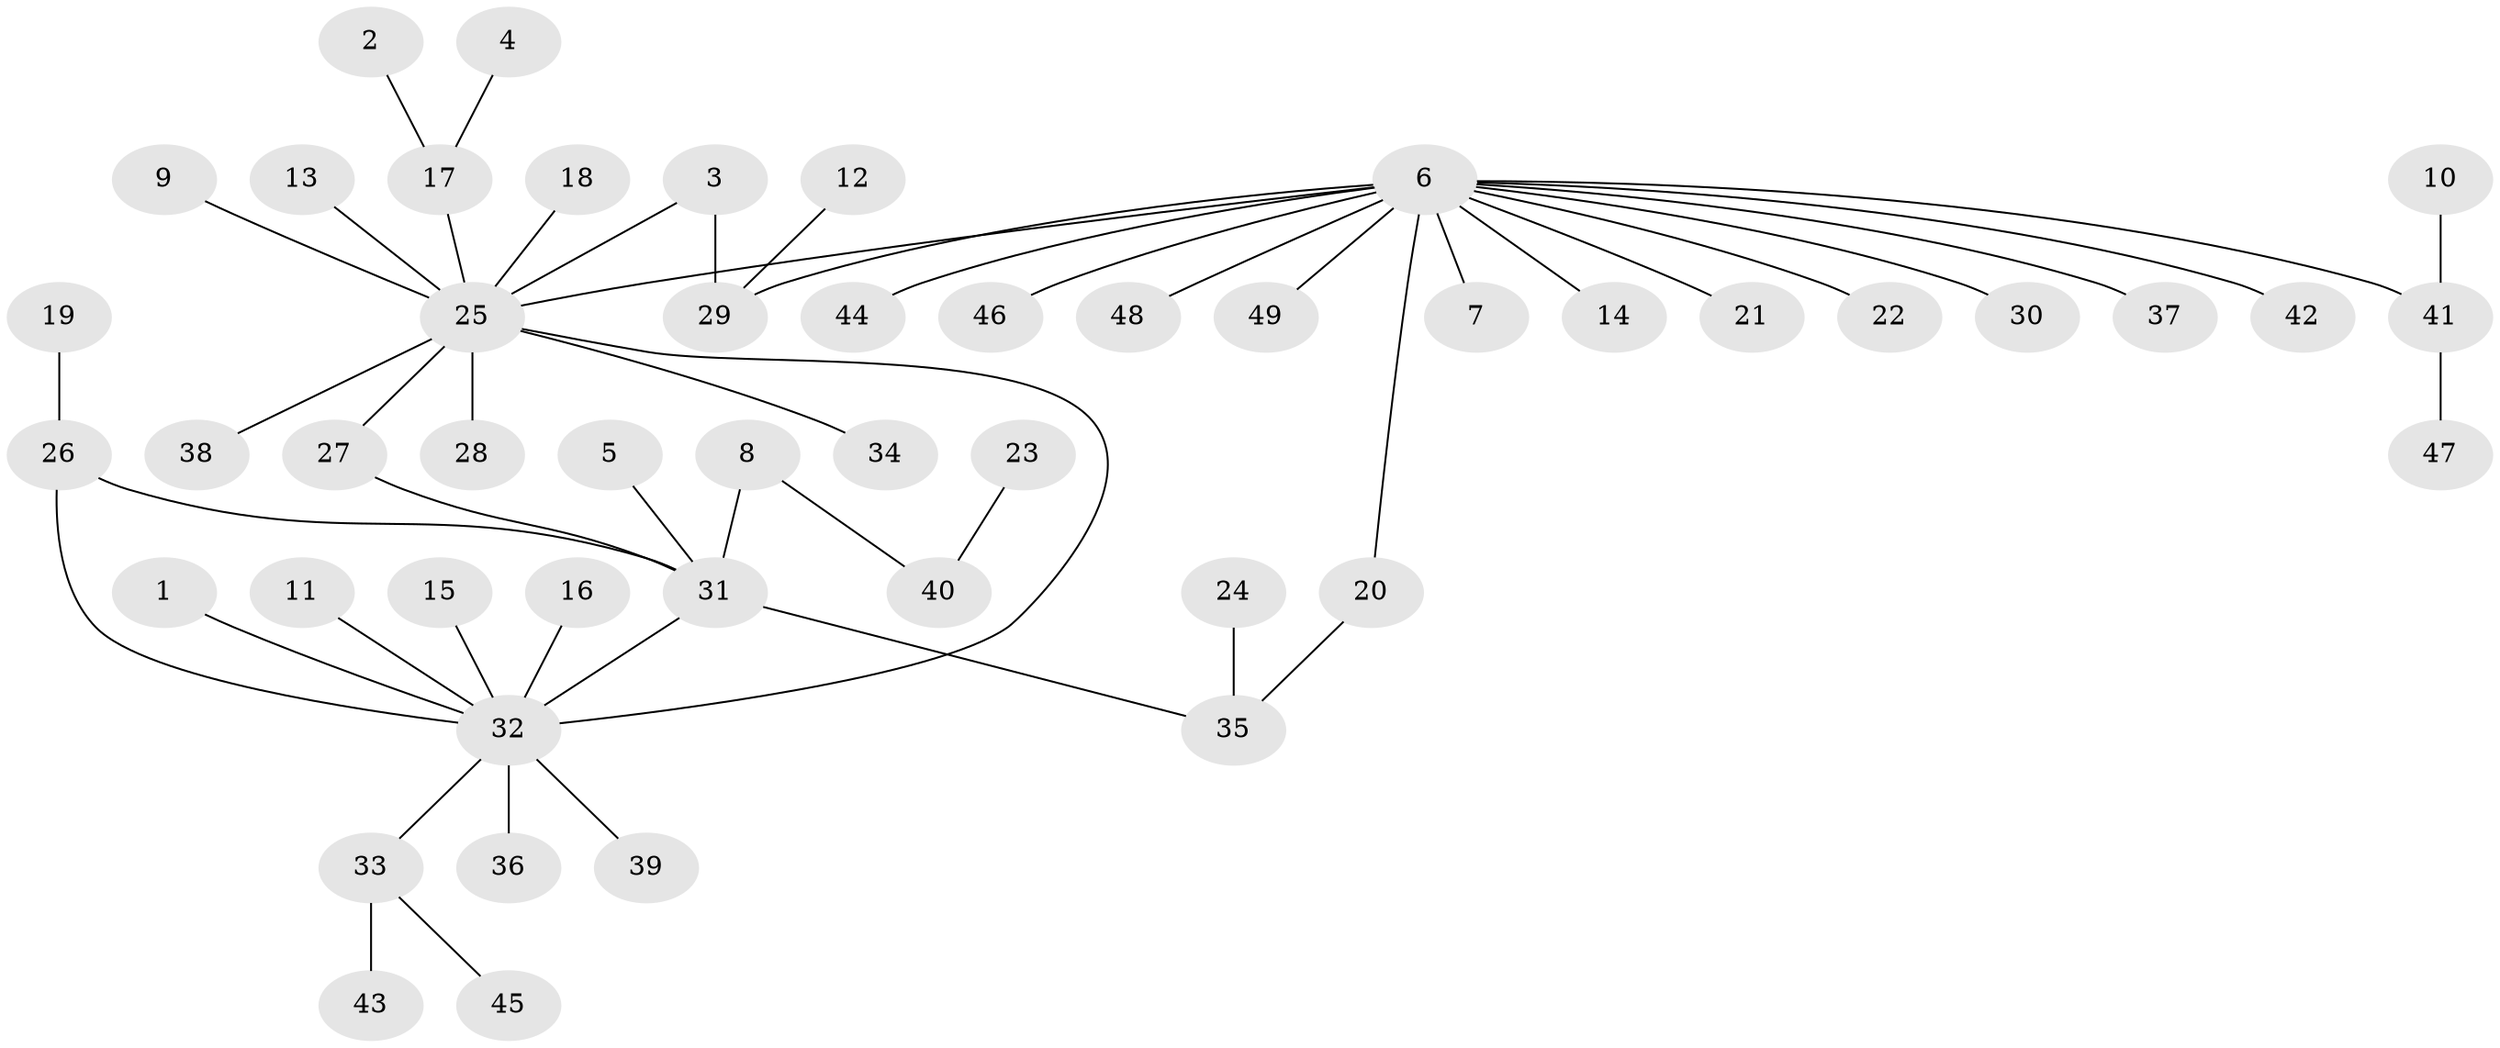 // original degree distribution, {10: 0.01020408163265306, 8: 0.02040816326530612, 12: 0.01020408163265306, 4: 0.061224489795918366, 15: 0.01020408163265306, 3: 0.11224489795918367, 5: 0.030612244897959183, 1: 0.6020408163265306, 2: 0.14285714285714285}
// Generated by graph-tools (version 1.1) at 2025/26/03/09/25 03:26:06]
// undirected, 49 vertices, 52 edges
graph export_dot {
graph [start="1"]
  node [color=gray90,style=filled];
  1;
  2;
  3;
  4;
  5;
  6;
  7;
  8;
  9;
  10;
  11;
  12;
  13;
  14;
  15;
  16;
  17;
  18;
  19;
  20;
  21;
  22;
  23;
  24;
  25;
  26;
  27;
  28;
  29;
  30;
  31;
  32;
  33;
  34;
  35;
  36;
  37;
  38;
  39;
  40;
  41;
  42;
  43;
  44;
  45;
  46;
  47;
  48;
  49;
  1 -- 32 [weight=1.0];
  2 -- 17 [weight=1.0];
  3 -- 25 [weight=1.0];
  3 -- 29 [weight=1.0];
  4 -- 17 [weight=1.0];
  5 -- 31 [weight=1.0];
  6 -- 7 [weight=1.0];
  6 -- 14 [weight=1.0];
  6 -- 20 [weight=1.0];
  6 -- 21 [weight=1.0];
  6 -- 22 [weight=1.0];
  6 -- 25 [weight=1.0];
  6 -- 29 [weight=1.0];
  6 -- 30 [weight=1.0];
  6 -- 37 [weight=1.0];
  6 -- 41 [weight=1.0];
  6 -- 42 [weight=1.0];
  6 -- 44 [weight=2.0];
  6 -- 46 [weight=1.0];
  6 -- 48 [weight=1.0];
  6 -- 49 [weight=1.0];
  8 -- 31 [weight=1.0];
  8 -- 40 [weight=1.0];
  9 -- 25 [weight=1.0];
  10 -- 41 [weight=1.0];
  11 -- 32 [weight=1.0];
  12 -- 29 [weight=1.0];
  13 -- 25 [weight=1.0];
  15 -- 32 [weight=1.0];
  16 -- 32 [weight=1.0];
  17 -- 25 [weight=1.0];
  18 -- 25 [weight=1.0];
  19 -- 26 [weight=1.0];
  20 -- 35 [weight=1.0];
  23 -- 40 [weight=1.0];
  24 -- 35 [weight=1.0];
  25 -- 27 [weight=1.0];
  25 -- 28 [weight=1.0];
  25 -- 32 [weight=1.0];
  25 -- 34 [weight=1.0];
  25 -- 38 [weight=1.0];
  26 -- 31 [weight=1.0];
  26 -- 32 [weight=1.0];
  27 -- 31 [weight=1.0];
  31 -- 32 [weight=2.0];
  31 -- 35 [weight=1.0];
  32 -- 33 [weight=1.0];
  32 -- 36 [weight=1.0];
  32 -- 39 [weight=1.0];
  33 -- 43 [weight=2.0];
  33 -- 45 [weight=1.0];
  41 -- 47 [weight=1.0];
}

